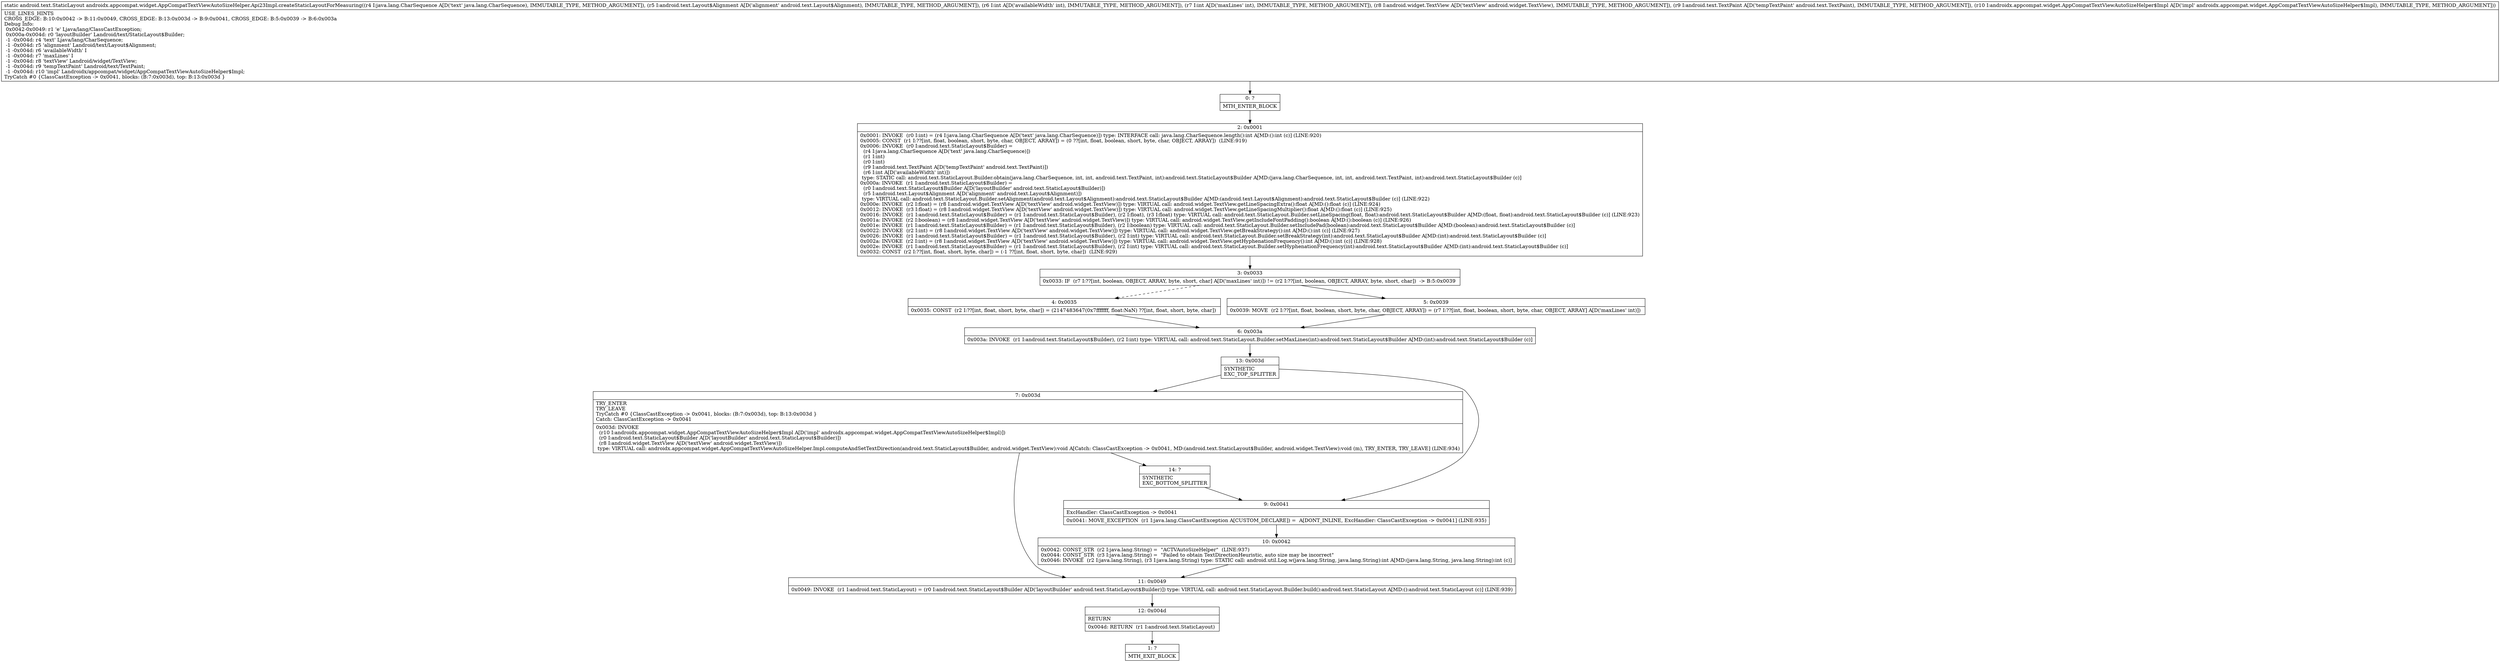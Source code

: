digraph "CFG forandroidx.appcompat.widget.AppCompatTextViewAutoSizeHelper.Api23Impl.createStaticLayoutForMeasuring(Ljava\/lang\/CharSequence;Landroid\/text\/Layout$Alignment;IILandroid\/widget\/TextView;Landroid\/text\/TextPaint;Landroidx\/appcompat\/widget\/AppCompatTextViewAutoSizeHelper$Impl;)Landroid\/text\/StaticLayout;" {
Node_0 [shape=record,label="{0\:\ ?|MTH_ENTER_BLOCK\l}"];
Node_2 [shape=record,label="{2\:\ 0x0001|0x0001: INVOKE  (r0 I:int) = (r4 I:java.lang.CharSequence A[D('text' java.lang.CharSequence)]) type: INTERFACE call: java.lang.CharSequence.length():int A[MD:():int (c)] (LINE:920)\l0x0005: CONST  (r1 I:??[int, float, boolean, short, byte, char, OBJECT, ARRAY]) = (0 ??[int, float, boolean, short, byte, char, OBJECT, ARRAY])  (LINE:919)\l0x0006: INVOKE  (r0 I:android.text.StaticLayout$Builder) = \l  (r4 I:java.lang.CharSequence A[D('text' java.lang.CharSequence)])\l  (r1 I:int)\l  (r0 I:int)\l  (r9 I:android.text.TextPaint A[D('tempTextPaint' android.text.TextPaint)])\l  (r6 I:int A[D('availableWidth' int)])\l type: STATIC call: android.text.StaticLayout.Builder.obtain(java.lang.CharSequence, int, int, android.text.TextPaint, int):android.text.StaticLayout$Builder A[MD:(java.lang.CharSequence, int, int, android.text.TextPaint, int):android.text.StaticLayout$Builder (c)]\l0x000a: INVOKE  (r1 I:android.text.StaticLayout$Builder) = \l  (r0 I:android.text.StaticLayout$Builder A[D('layoutBuilder' android.text.StaticLayout$Builder)])\l  (r5 I:android.text.Layout$Alignment A[D('alignment' android.text.Layout$Alignment)])\l type: VIRTUAL call: android.text.StaticLayout.Builder.setAlignment(android.text.Layout$Alignment):android.text.StaticLayout$Builder A[MD:(android.text.Layout$Alignment):android.text.StaticLayout$Builder (c)] (LINE:922)\l0x000e: INVOKE  (r2 I:float) = (r8 I:android.widget.TextView A[D('textView' android.widget.TextView)]) type: VIRTUAL call: android.widget.TextView.getLineSpacingExtra():float A[MD:():float (c)] (LINE:924)\l0x0012: INVOKE  (r3 I:float) = (r8 I:android.widget.TextView A[D('textView' android.widget.TextView)]) type: VIRTUAL call: android.widget.TextView.getLineSpacingMultiplier():float A[MD:():float (c)] (LINE:925)\l0x0016: INVOKE  (r1 I:android.text.StaticLayout$Builder) = (r1 I:android.text.StaticLayout$Builder), (r2 I:float), (r3 I:float) type: VIRTUAL call: android.text.StaticLayout.Builder.setLineSpacing(float, float):android.text.StaticLayout$Builder A[MD:(float, float):android.text.StaticLayout$Builder (c)] (LINE:923)\l0x001a: INVOKE  (r2 I:boolean) = (r8 I:android.widget.TextView A[D('textView' android.widget.TextView)]) type: VIRTUAL call: android.widget.TextView.getIncludeFontPadding():boolean A[MD:():boolean (c)] (LINE:926)\l0x001e: INVOKE  (r1 I:android.text.StaticLayout$Builder) = (r1 I:android.text.StaticLayout$Builder), (r2 I:boolean) type: VIRTUAL call: android.text.StaticLayout.Builder.setIncludePad(boolean):android.text.StaticLayout$Builder A[MD:(boolean):android.text.StaticLayout$Builder (c)]\l0x0022: INVOKE  (r2 I:int) = (r8 I:android.widget.TextView A[D('textView' android.widget.TextView)]) type: VIRTUAL call: android.widget.TextView.getBreakStrategy():int A[MD:():int (c)] (LINE:927)\l0x0026: INVOKE  (r1 I:android.text.StaticLayout$Builder) = (r1 I:android.text.StaticLayout$Builder), (r2 I:int) type: VIRTUAL call: android.text.StaticLayout.Builder.setBreakStrategy(int):android.text.StaticLayout$Builder A[MD:(int):android.text.StaticLayout$Builder (c)]\l0x002a: INVOKE  (r2 I:int) = (r8 I:android.widget.TextView A[D('textView' android.widget.TextView)]) type: VIRTUAL call: android.widget.TextView.getHyphenationFrequency():int A[MD:():int (c)] (LINE:928)\l0x002e: INVOKE  (r1 I:android.text.StaticLayout$Builder) = (r1 I:android.text.StaticLayout$Builder), (r2 I:int) type: VIRTUAL call: android.text.StaticLayout.Builder.setHyphenationFrequency(int):android.text.StaticLayout$Builder A[MD:(int):android.text.StaticLayout$Builder (c)]\l0x0032: CONST  (r2 I:??[int, float, short, byte, char]) = (\-1 ??[int, float, short, byte, char])  (LINE:929)\l}"];
Node_3 [shape=record,label="{3\:\ 0x0033|0x0033: IF  (r7 I:??[int, boolean, OBJECT, ARRAY, byte, short, char] A[D('maxLines' int)]) != (r2 I:??[int, boolean, OBJECT, ARRAY, byte, short, char])  \-\> B:5:0x0039 \l}"];
Node_4 [shape=record,label="{4\:\ 0x0035|0x0035: CONST  (r2 I:??[int, float, short, byte, char]) = (2147483647(0x7fffffff, float:NaN) ??[int, float, short, byte, char]) \l}"];
Node_6 [shape=record,label="{6\:\ 0x003a|0x003a: INVOKE  (r1 I:android.text.StaticLayout$Builder), (r2 I:int) type: VIRTUAL call: android.text.StaticLayout.Builder.setMaxLines(int):android.text.StaticLayout$Builder A[MD:(int):android.text.StaticLayout$Builder (c)]\l}"];
Node_13 [shape=record,label="{13\:\ 0x003d|SYNTHETIC\lEXC_TOP_SPLITTER\l}"];
Node_7 [shape=record,label="{7\:\ 0x003d|TRY_ENTER\lTRY_LEAVE\lTryCatch #0 \{ClassCastException \-\> 0x0041, blocks: (B:7:0x003d), top: B:13:0x003d \}\lCatch: ClassCastException \-\> 0x0041\l|0x003d: INVOKE  \l  (r10 I:androidx.appcompat.widget.AppCompatTextViewAutoSizeHelper$Impl A[D('impl' androidx.appcompat.widget.AppCompatTextViewAutoSizeHelper$Impl)])\l  (r0 I:android.text.StaticLayout$Builder A[D('layoutBuilder' android.text.StaticLayout$Builder)])\l  (r8 I:android.widget.TextView A[D('textView' android.widget.TextView)])\l type: VIRTUAL call: androidx.appcompat.widget.AppCompatTextViewAutoSizeHelper.Impl.computeAndSetTextDirection(android.text.StaticLayout$Builder, android.widget.TextView):void A[Catch: ClassCastException \-\> 0x0041, MD:(android.text.StaticLayout$Builder, android.widget.TextView):void (m), TRY_ENTER, TRY_LEAVE] (LINE:934)\l}"];
Node_11 [shape=record,label="{11\:\ 0x0049|0x0049: INVOKE  (r1 I:android.text.StaticLayout) = (r0 I:android.text.StaticLayout$Builder A[D('layoutBuilder' android.text.StaticLayout$Builder)]) type: VIRTUAL call: android.text.StaticLayout.Builder.build():android.text.StaticLayout A[MD:():android.text.StaticLayout (c)] (LINE:939)\l}"];
Node_12 [shape=record,label="{12\:\ 0x004d|RETURN\l|0x004d: RETURN  (r1 I:android.text.StaticLayout) \l}"];
Node_1 [shape=record,label="{1\:\ ?|MTH_EXIT_BLOCK\l}"];
Node_14 [shape=record,label="{14\:\ ?|SYNTHETIC\lEXC_BOTTOM_SPLITTER\l}"];
Node_9 [shape=record,label="{9\:\ 0x0041|ExcHandler: ClassCastException \-\> 0x0041\l|0x0041: MOVE_EXCEPTION  (r1 I:java.lang.ClassCastException A[CUSTOM_DECLARE]) =  A[DONT_INLINE, ExcHandler: ClassCastException \-\> 0x0041] (LINE:935)\l}"];
Node_10 [shape=record,label="{10\:\ 0x0042|0x0042: CONST_STR  (r2 I:java.lang.String) =  \"ACTVAutoSizeHelper\"  (LINE:937)\l0x0044: CONST_STR  (r3 I:java.lang.String) =  \"Failed to obtain TextDirectionHeuristic, auto size may be incorrect\" \l0x0046: INVOKE  (r2 I:java.lang.String), (r3 I:java.lang.String) type: STATIC call: android.util.Log.w(java.lang.String, java.lang.String):int A[MD:(java.lang.String, java.lang.String):int (c)]\l}"];
Node_5 [shape=record,label="{5\:\ 0x0039|0x0039: MOVE  (r2 I:??[int, float, boolean, short, byte, char, OBJECT, ARRAY]) = (r7 I:??[int, float, boolean, short, byte, char, OBJECT, ARRAY] A[D('maxLines' int)]) \l}"];
MethodNode[shape=record,label="{static android.text.StaticLayout androidx.appcompat.widget.AppCompatTextViewAutoSizeHelper.Api23Impl.createStaticLayoutForMeasuring((r4 I:java.lang.CharSequence A[D('text' java.lang.CharSequence), IMMUTABLE_TYPE, METHOD_ARGUMENT]), (r5 I:android.text.Layout$Alignment A[D('alignment' android.text.Layout$Alignment), IMMUTABLE_TYPE, METHOD_ARGUMENT]), (r6 I:int A[D('availableWidth' int), IMMUTABLE_TYPE, METHOD_ARGUMENT]), (r7 I:int A[D('maxLines' int), IMMUTABLE_TYPE, METHOD_ARGUMENT]), (r8 I:android.widget.TextView A[D('textView' android.widget.TextView), IMMUTABLE_TYPE, METHOD_ARGUMENT]), (r9 I:android.text.TextPaint A[D('tempTextPaint' android.text.TextPaint), IMMUTABLE_TYPE, METHOD_ARGUMENT]), (r10 I:androidx.appcompat.widget.AppCompatTextViewAutoSizeHelper$Impl A[D('impl' androidx.appcompat.widget.AppCompatTextViewAutoSizeHelper$Impl), IMMUTABLE_TYPE, METHOD_ARGUMENT]))  | USE_LINES_HINTS\lCROSS_EDGE: B:10:0x0042 \-\> B:11:0x0049, CROSS_EDGE: B:13:0x003d \-\> B:9:0x0041, CROSS_EDGE: B:5:0x0039 \-\> B:6:0x003a\lDebug Info:\l  0x0042\-0x0049: r1 'e' Ljava\/lang\/ClassCastException;\l  0x000a\-0x004d: r0 'layoutBuilder' Landroid\/text\/StaticLayout$Builder;\l  \-1 \-0x004d: r4 'text' Ljava\/lang\/CharSequence;\l  \-1 \-0x004d: r5 'alignment' Landroid\/text\/Layout$Alignment;\l  \-1 \-0x004d: r6 'availableWidth' I\l  \-1 \-0x004d: r7 'maxLines' I\l  \-1 \-0x004d: r8 'textView' Landroid\/widget\/TextView;\l  \-1 \-0x004d: r9 'tempTextPaint' Landroid\/text\/TextPaint;\l  \-1 \-0x004d: r10 'impl' Landroidx\/appcompat\/widget\/AppCompatTextViewAutoSizeHelper$Impl;\lTryCatch #0 \{ClassCastException \-\> 0x0041, blocks: (B:7:0x003d), top: B:13:0x003d \}\l}"];
MethodNode -> Node_0;Node_0 -> Node_2;
Node_2 -> Node_3;
Node_3 -> Node_4[style=dashed];
Node_3 -> Node_5;
Node_4 -> Node_6;
Node_6 -> Node_13;
Node_13 -> Node_7;
Node_13 -> Node_9;
Node_7 -> Node_11;
Node_7 -> Node_14;
Node_11 -> Node_12;
Node_12 -> Node_1;
Node_14 -> Node_9;
Node_9 -> Node_10;
Node_10 -> Node_11;
Node_5 -> Node_6;
}

